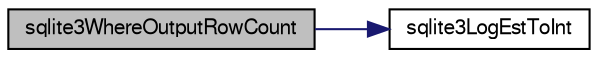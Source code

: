 digraph "sqlite3WhereOutputRowCount"
{
  edge [fontname="FreeSans",fontsize="10",labelfontname="FreeSans",labelfontsize="10"];
  node [fontname="FreeSans",fontsize="10",shape=record];
  rankdir="LR";
  Node818969 [label="sqlite3WhereOutputRowCount",height=0.2,width=0.4,color="black", fillcolor="grey75", style="filled", fontcolor="black"];
  Node818969 -> Node818970 [color="midnightblue",fontsize="10",style="solid",fontname="FreeSans"];
  Node818970 [label="sqlite3LogEstToInt",height=0.2,width=0.4,color="black", fillcolor="white", style="filled",URL="$sqlite3_8c.html#ab051bdd362eec97ae96904bc81ab439e"];
}
